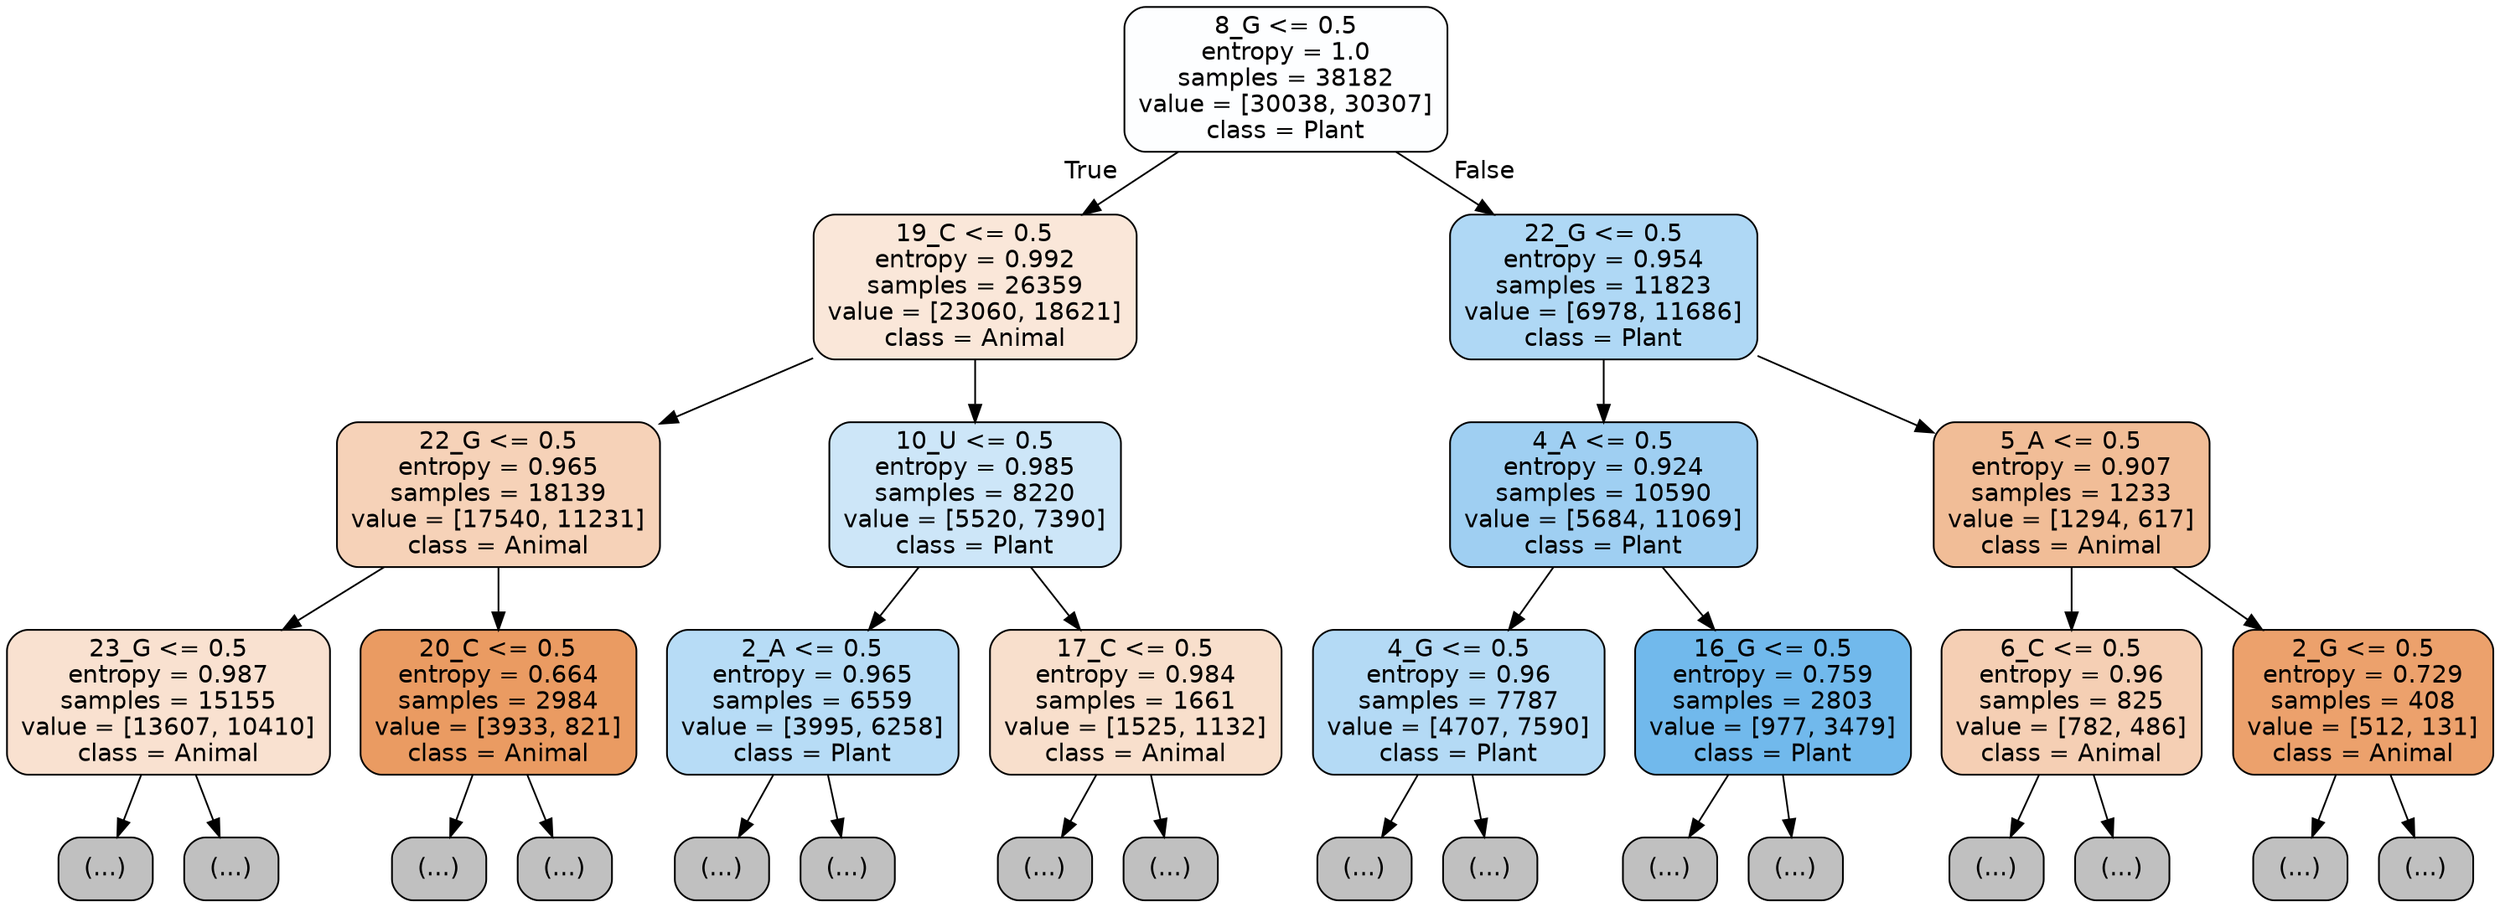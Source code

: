 digraph Tree {
node [shape=box, style="filled, rounded", color="black", fontname="helvetica"] ;
edge [fontname="helvetica"] ;
0 [label="8_G <= 0.5\nentropy = 1.0\nsamples = 38182\nvalue = [30038, 30307]\nclass = Plant", fillcolor="#fdfeff"] ;
1 [label="19_C <= 0.5\nentropy = 0.992\nsamples = 26359\nvalue = [23060, 18621]\nclass = Animal", fillcolor="#fae7d9"] ;
0 -> 1 [labeldistance=2.5, labelangle=45, headlabel="True"] ;
2 [label="22_G <= 0.5\nentropy = 0.965\nsamples = 18139\nvalue = [17540, 11231]\nclass = Animal", fillcolor="#f6d2b8"] ;
1 -> 2 ;
3 [label="23_G <= 0.5\nentropy = 0.987\nsamples = 15155\nvalue = [13607, 10410]\nclass = Animal", fillcolor="#f9e1d0"] ;
2 -> 3 ;
4 [label="(...)", fillcolor="#C0C0C0"] ;
3 -> 4 ;
7615 [label="(...)", fillcolor="#C0C0C0"] ;
3 -> 7615 ;
7912 [label="20_C <= 0.5\nentropy = 0.664\nsamples = 2984\nvalue = [3933, 821]\nclass = Animal", fillcolor="#ea9b62"] ;
2 -> 7912 ;
7913 [label="(...)", fillcolor="#C0C0C0"] ;
7912 -> 7913 ;
8644 [label="(...)", fillcolor="#C0C0C0"] ;
7912 -> 8644 ;
8957 [label="10_U <= 0.5\nentropy = 0.985\nsamples = 8220\nvalue = [5520, 7390]\nclass = Plant", fillcolor="#cde6f8"] ;
1 -> 8957 ;
8958 [label="2_A <= 0.5\nentropy = 0.965\nsamples = 6559\nvalue = [3995, 6258]\nclass = Plant", fillcolor="#b7dcf6"] ;
8957 -> 8958 ;
8959 [label="(...)", fillcolor="#C0C0C0"] ;
8958 -> 8959 ;
10776 [label="(...)", fillcolor="#C0C0C0"] ;
8958 -> 10776 ;
11351 [label="17_C <= 0.5\nentropy = 0.984\nsamples = 1661\nvalue = [1525, 1132]\nclass = Animal", fillcolor="#f8dfcc"] ;
8957 -> 11351 ;
11352 [label="(...)", fillcolor="#C0C0C0"] ;
11351 -> 11352 ;
11985 [label="(...)", fillcolor="#C0C0C0"] ;
11351 -> 11985 ;
12162 [label="22_G <= 0.5\nentropy = 0.954\nsamples = 11823\nvalue = [6978, 11686]\nclass = Plant", fillcolor="#afd8f5"] ;
0 -> 12162 [labeldistance=2.5, labelangle=-45, headlabel="False"] ;
12163 [label="4_A <= 0.5\nentropy = 0.924\nsamples = 10590\nvalue = [5684, 11069]\nclass = Plant", fillcolor="#9fcff2"] ;
12162 -> 12163 ;
12164 [label="4_G <= 0.5\nentropy = 0.96\nsamples = 7787\nvalue = [4707, 7590]\nclass = Plant", fillcolor="#b4daf5"] ;
12163 -> 12164 ;
12165 [label="(...)", fillcolor="#C0C0C0"] ;
12164 -> 12165 ;
14000 [label="(...)", fillcolor="#C0C0C0"] ;
12164 -> 14000 ;
15231 [label="16_G <= 0.5\nentropy = 0.759\nsamples = 2803\nvalue = [977, 3479]\nclass = Plant", fillcolor="#71b9ec"] ;
12163 -> 15231 ;
15232 [label="(...)", fillcolor="#C0C0C0"] ;
15231 -> 15232 ;
15833 [label="(...)", fillcolor="#C0C0C0"] ;
15231 -> 15833 ;
16064 [label="5_A <= 0.5\nentropy = 0.907\nsamples = 1233\nvalue = [1294, 617]\nclass = Animal", fillcolor="#f1bd97"] ;
12162 -> 16064 ;
16065 [label="6_C <= 0.5\nentropy = 0.96\nsamples = 825\nvalue = [782, 486]\nclass = Animal", fillcolor="#f5cfb4"] ;
16064 -> 16065 ;
16066 [label="(...)", fillcolor="#C0C0C0"] ;
16065 -> 16066 ;
16395 [label="(...)", fillcolor="#C0C0C0"] ;
16065 -> 16395 ;
16490 [label="2_G <= 0.5\nentropy = 0.729\nsamples = 408\nvalue = [512, 131]\nclass = Animal", fillcolor="#eca16c"] ;
16064 -> 16490 ;
16491 [label="(...)", fillcolor="#C0C0C0"] ;
16490 -> 16491 ;
16608 [label="(...)", fillcolor="#C0C0C0"] ;
16490 -> 16608 ;
}